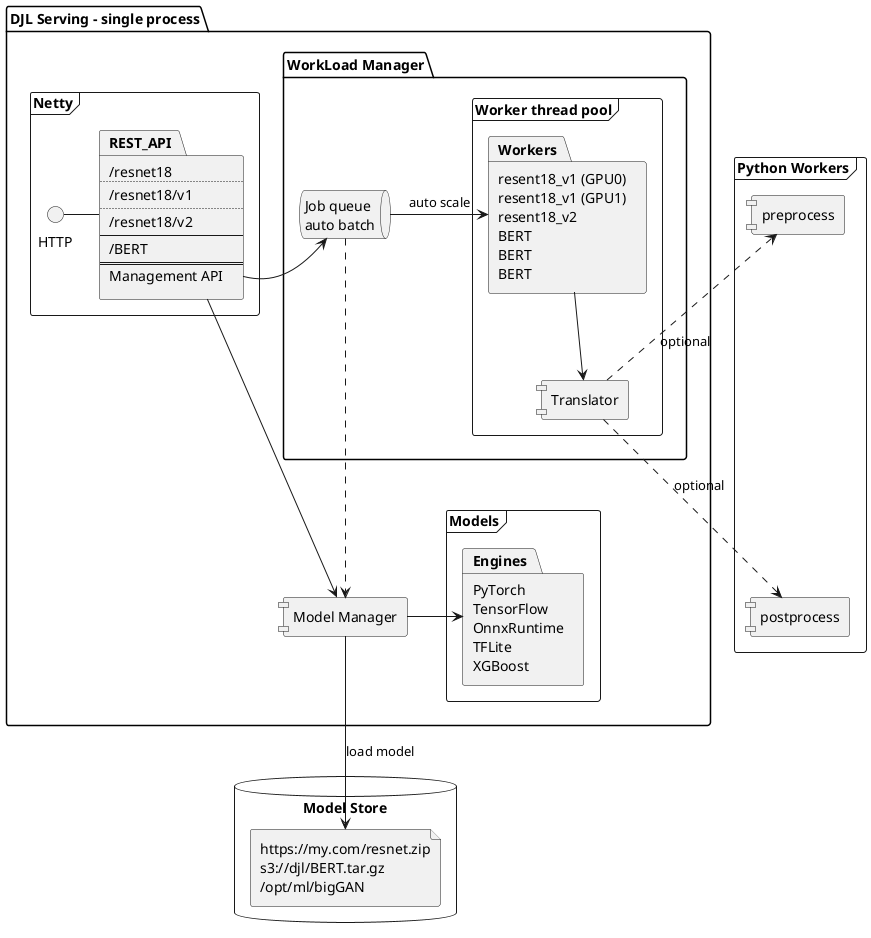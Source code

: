 @startuml
skinparam componentStyle uml1

database "Model Store" as ms {
    file URL [
        https://my.com/resnet.zip
        s3://djl/BERT.tar.gz
        /opt/ml/bigGAN
    ]
}

package "DJL Serving - single process" {
    frame Netty {
        package REST_API [
            /resnet18
            ..
            /resnet18/v1
            ..
            /resnet18/v2
            --
            /BERT
            ===
            Management API
        ]
        HTTP - REST_API
    }

    package "WorkLoad Manager" as wlm {
    frame "Worker thread pool" as wp {
        package Workers [
            resent18_v1 (GPU0)
            resent18_v1 (GPU1)
            resent18_v2
            BERT
            BERT
            BERT
        ]
        [Translator]
    }

    queue "Job queue\nauto batch" as jq
    }

    [Model Manager] as mm
    frame Models {
        package Engines [
            PyTorch
            TensorFlow
            OnnxRuntime
            TFLite
            XGBoost
        ]
    }

    REST_API -> jq
    REST_API ---> mm
    jq -> Workers : auto scale
    jq ...> mm
    mm -right-> Engines
    Engines -[hidden]up- [Translator]
    Translator <-up- Workers
}

frame "Python Workers" {
    [preprocess] -[hidden]-- [postprocess]
}

mm -down-> URL : load model
Translator -up.> preprocess : optional
Translator -down.> postprocess : optional
@enduml
